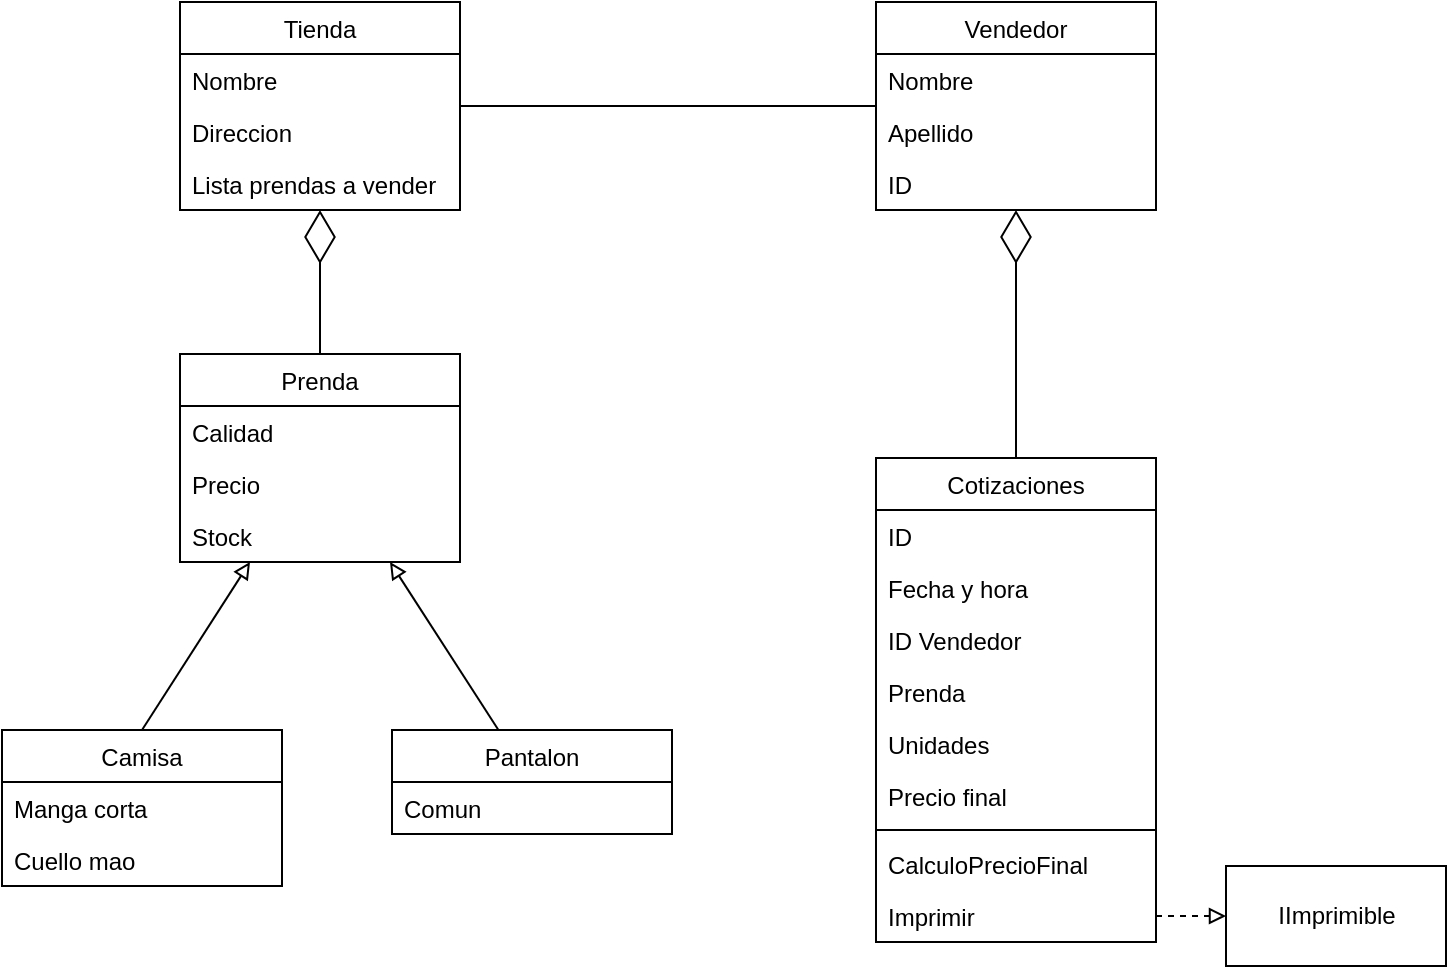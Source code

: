 <mxfile version="14.6.11" type="github"><diagram id="brDmOCcsBRRPeJv-jdYb" name="Page-1"><mxGraphModel dx="1422" dy="692" grid="0" gridSize="10" guides="1" tooltips="1" connect="1" arrows="1" fold="1" page="1" pageScale="1" pageWidth="827" pageHeight="1169" math="0" shadow="0"><root><mxCell id="0"/><mxCell id="1" parent="0"/><mxCell id="ctlZRlRIJ7Y5D4Xh1Cm3-5" value="Prenda" style="swimlane;fontStyle=0;childLayout=stackLayout;horizontal=1;startSize=26;fillColor=none;horizontalStack=0;resizeParent=1;resizeParentMax=0;resizeLast=0;collapsible=1;marginBottom=0;" vertex="1" parent="1"><mxGeometry x="171" y="210" width="140" height="104" as="geometry"/></mxCell><mxCell id="ctlZRlRIJ7Y5D4Xh1Cm3-73" value="Calidad" style="text;strokeColor=none;fillColor=none;align=left;verticalAlign=top;spacingLeft=4;spacingRight=4;overflow=hidden;rotatable=0;points=[[0,0.5],[1,0.5]];portConstraint=eastwest;" vertex="1" parent="ctlZRlRIJ7Y5D4Xh1Cm3-5"><mxGeometry y="26" width="140" height="26" as="geometry"/></mxCell><mxCell id="ctlZRlRIJ7Y5D4Xh1Cm3-75" value="Precio" style="text;strokeColor=none;fillColor=none;align=left;verticalAlign=top;spacingLeft=4;spacingRight=4;overflow=hidden;rotatable=0;points=[[0,0.5],[1,0.5]];portConstraint=eastwest;" vertex="1" parent="ctlZRlRIJ7Y5D4Xh1Cm3-5"><mxGeometry y="52" width="140" height="26" as="geometry"/></mxCell><mxCell id="ctlZRlRIJ7Y5D4Xh1Cm3-74" value="Stock" style="text;strokeColor=none;fillColor=none;align=left;verticalAlign=top;spacingLeft=4;spacingRight=4;overflow=hidden;rotatable=0;points=[[0,0.5],[1,0.5]];portConstraint=eastwest;" vertex="1" parent="ctlZRlRIJ7Y5D4Xh1Cm3-5"><mxGeometry y="78" width="140" height="26" as="geometry"/></mxCell><mxCell id="ctlZRlRIJ7Y5D4Xh1Cm3-25" style="rounded=0;orthogonalLoop=1;jettySize=auto;html=1;exitX=0.5;exitY=0;exitDx=0;exitDy=0;entryX=0.25;entryY=1;entryDx=0;entryDy=0;endArrow=block;endFill=0;" edge="1" parent="1" source="ctlZRlRIJ7Y5D4Xh1Cm3-9" target="ctlZRlRIJ7Y5D4Xh1Cm3-5"><mxGeometry relative="1" as="geometry"/></mxCell><mxCell id="ctlZRlRIJ7Y5D4Xh1Cm3-9" value="Camisa" style="swimlane;fontStyle=0;childLayout=stackLayout;horizontal=1;startSize=26;fillColor=none;horizontalStack=0;resizeParent=1;resizeParentMax=0;resizeLast=0;collapsible=1;marginBottom=0;" vertex="1" parent="1"><mxGeometry x="82" y="398" width="140" height="78" as="geometry"/></mxCell><mxCell id="ctlZRlRIJ7Y5D4Xh1Cm3-76" value="Manga corta" style="text;strokeColor=none;fillColor=none;align=left;verticalAlign=top;spacingLeft=4;spacingRight=4;overflow=hidden;rotatable=0;points=[[0,0.5],[1,0.5]];portConstraint=eastwest;" vertex="1" parent="ctlZRlRIJ7Y5D4Xh1Cm3-9"><mxGeometry y="26" width="140" height="26" as="geometry"/></mxCell><mxCell id="ctlZRlRIJ7Y5D4Xh1Cm3-77" value="Cuello mao" style="text;strokeColor=none;fillColor=none;align=left;verticalAlign=top;spacingLeft=4;spacingRight=4;overflow=hidden;rotatable=0;points=[[0,0.5],[1,0.5]];portConstraint=eastwest;" vertex="1" parent="ctlZRlRIJ7Y5D4Xh1Cm3-9"><mxGeometry y="52" width="140" height="26" as="geometry"/></mxCell><mxCell id="ctlZRlRIJ7Y5D4Xh1Cm3-26" style="edgeStyle=none;rounded=0;orthogonalLoop=1;jettySize=auto;html=1;endArrow=block;endFill=0;strokeColor=#000000;entryX=0.75;entryY=1;entryDx=0;entryDy=0;" edge="1" parent="1" source="ctlZRlRIJ7Y5D4Xh1Cm3-10" target="ctlZRlRIJ7Y5D4Xh1Cm3-5"><mxGeometry relative="1" as="geometry"><mxPoint x="271" y="280" as="targetPoint"/></mxGeometry></mxCell><mxCell id="ctlZRlRIJ7Y5D4Xh1Cm3-10" value="Pantalon" style="swimlane;fontStyle=0;childLayout=stackLayout;horizontal=1;startSize=26;fillColor=none;horizontalStack=0;resizeParent=1;resizeParentMax=0;resizeLast=0;collapsible=1;marginBottom=0;" vertex="1" parent="1"><mxGeometry x="277" y="398" width="140" height="52" as="geometry"/></mxCell><mxCell id="ctlZRlRIJ7Y5D4Xh1Cm3-78" value="Comun" style="text;strokeColor=none;fillColor=none;align=left;verticalAlign=top;spacingLeft=4;spacingRight=4;overflow=hidden;rotatable=0;points=[[0,0.5],[1,0.5]];portConstraint=eastwest;" vertex="1" parent="ctlZRlRIJ7Y5D4Xh1Cm3-10"><mxGeometry y="26" width="140" height="26" as="geometry"/></mxCell><mxCell id="ctlZRlRIJ7Y5D4Xh1Cm3-59" style="edgeStyle=none;rounded=0;orthogonalLoop=1;jettySize=auto;html=1;entryX=1;entryY=0.5;entryDx=0;entryDy=0;endArrow=none;endFill=0;strokeColor=#000000;" edge="1" parent="1" source="ctlZRlRIJ7Y5D4Xh1Cm3-11" target="ctlZRlRIJ7Y5D4Xh1Cm3-12"><mxGeometry relative="1" as="geometry"/></mxCell><mxCell id="ctlZRlRIJ7Y5D4Xh1Cm3-11" value="Vendedor" style="swimlane;fontStyle=0;childLayout=stackLayout;horizontal=1;startSize=26;fillColor=none;horizontalStack=0;resizeParent=1;resizeParentMax=0;resizeLast=0;collapsible=1;marginBottom=0;" vertex="1" parent="1"><mxGeometry x="519" y="34" width="140" height="104" as="geometry"/></mxCell><mxCell id="ctlZRlRIJ7Y5D4Xh1Cm3-61" value="Nombre" style="text;strokeColor=none;fillColor=none;align=left;verticalAlign=top;spacingLeft=4;spacingRight=4;overflow=hidden;rotatable=0;points=[[0,0.5],[1,0.5]];portConstraint=eastwest;" vertex="1" parent="ctlZRlRIJ7Y5D4Xh1Cm3-11"><mxGeometry y="26" width="140" height="26" as="geometry"/></mxCell><mxCell id="ctlZRlRIJ7Y5D4Xh1Cm3-62" value="Apellido" style="text;strokeColor=none;fillColor=none;align=left;verticalAlign=top;spacingLeft=4;spacingRight=4;overflow=hidden;rotatable=0;points=[[0,0.5],[1,0.5]];portConstraint=eastwest;" vertex="1" parent="ctlZRlRIJ7Y5D4Xh1Cm3-11"><mxGeometry y="52" width="140" height="26" as="geometry"/></mxCell><mxCell id="ctlZRlRIJ7Y5D4Xh1Cm3-63" value="ID" style="text;strokeColor=none;fillColor=none;align=left;verticalAlign=top;spacingLeft=4;spacingRight=4;overflow=hidden;rotatable=0;points=[[0,0.5],[1,0.5]];portConstraint=eastwest;" vertex="1" parent="ctlZRlRIJ7Y5D4Xh1Cm3-11"><mxGeometry y="78" width="140" height="26" as="geometry"/></mxCell><mxCell id="ctlZRlRIJ7Y5D4Xh1Cm3-12" value="Tienda" style="swimlane;fontStyle=0;childLayout=stackLayout;horizontal=1;startSize=26;fillColor=none;horizontalStack=0;resizeParent=1;resizeParentMax=0;resizeLast=0;collapsible=1;marginBottom=0;" vertex="1" parent="1"><mxGeometry x="171" y="34" width="140" height="104" as="geometry"/></mxCell><mxCell id="ctlZRlRIJ7Y5D4Xh1Cm3-72" value="Nombre" style="text;strokeColor=none;fillColor=none;align=left;verticalAlign=top;spacingLeft=4;spacingRight=4;overflow=hidden;rotatable=0;points=[[0,0.5],[1,0.5]];portConstraint=eastwest;" vertex="1" parent="ctlZRlRIJ7Y5D4Xh1Cm3-12"><mxGeometry y="26" width="140" height="26" as="geometry"/></mxCell><mxCell id="ctlZRlRIJ7Y5D4Xh1Cm3-71" value="Direccion" style="text;strokeColor=none;fillColor=none;align=left;verticalAlign=top;spacingLeft=4;spacingRight=4;overflow=hidden;rotatable=0;points=[[0,0.5],[1,0.5]];portConstraint=eastwest;" vertex="1" parent="ctlZRlRIJ7Y5D4Xh1Cm3-12"><mxGeometry y="52" width="140" height="26" as="geometry"/></mxCell><mxCell id="ctlZRlRIJ7Y5D4Xh1Cm3-70" value="Lista prendas a vender" style="text;strokeColor=none;fillColor=none;align=left;verticalAlign=top;spacingLeft=4;spacingRight=4;overflow=hidden;rotatable=0;points=[[0,0.5],[1,0.5]];portConstraint=eastwest;" vertex="1" parent="ctlZRlRIJ7Y5D4Xh1Cm3-12"><mxGeometry y="78" width="140" height="26" as="geometry"/></mxCell><mxCell id="ctlZRlRIJ7Y5D4Xh1Cm3-13" value="Cotizaciones" style="swimlane;fontStyle=0;childLayout=stackLayout;horizontal=1;startSize=26;fillColor=none;horizontalStack=0;resizeParent=1;resizeParentMax=0;resizeLast=0;collapsible=1;marginBottom=0;" vertex="1" parent="1"><mxGeometry x="519" y="262" width="140" height="242" as="geometry"/></mxCell><mxCell id="ctlZRlRIJ7Y5D4Xh1Cm3-68" value="ID" style="text;strokeColor=none;fillColor=none;align=left;verticalAlign=top;spacingLeft=4;spacingRight=4;overflow=hidden;rotatable=0;points=[[0,0.5],[1,0.5]];portConstraint=eastwest;" vertex="1" parent="ctlZRlRIJ7Y5D4Xh1Cm3-13"><mxGeometry y="26" width="140" height="26" as="geometry"/></mxCell><mxCell id="ctlZRlRIJ7Y5D4Xh1Cm3-64" value="Fecha y hora" style="text;strokeColor=none;fillColor=none;align=left;verticalAlign=top;spacingLeft=4;spacingRight=4;overflow=hidden;rotatable=0;points=[[0,0.5],[1,0.5]];portConstraint=eastwest;" vertex="1" parent="ctlZRlRIJ7Y5D4Xh1Cm3-13"><mxGeometry y="52" width="140" height="26" as="geometry"/></mxCell><mxCell id="ctlZRlRIJ7Y5D4Xh1Cm3-69" value="ID Vendedor" style="text;strokeColor=none;fillColor=none;align=left;verticalAlign=top;spacingLeft=4;spacingRight=4;overflow=hidden;rotatable=0;points=[[0,0.5],[1,0.5]];portConstraint=eastwest;" vertex="1" parent="ctlZRlRIJ7Y5D4Xh1Cm3-13"><mxGeometry y="78" width="140" height="26" as="geometry"/></mxCell><mxCell id="ctlZRlRIJ7Y5D4Xh1Cm3-65" value="Prenda" style="text;strokeColor=none;fillColor=none;align=left;verticalAlign=top;spacingLeft=4;spacingRight=4;overflow=hidden;rotatable=0;points=[[0,0.5],[1,0.5]];portConstraint=eastwest;" vertex="1" parent="ctlZRlRIJ7Y5D4Xh1Cm3-13"><mxGeometry y="104" width="140" height="26" as="geometry"/></mxCell><mxCell id="ctlZRlRIJ7Y5D4Xh1Cm3-66" value="Unidades" style="text;strokeColor=none;fillColor=none;align=left;verticalAlign=top;spacingLeft=4;spacingRight=4;overflow=hidden;rotatable=0;points=[[0,0.5],[1,0.5]];portConstraint=eastwest;" vertex="1" parent="ctlZRlRIJ7Y5D4Xh1Cm3-13"><mxGeometry y="130" width="140" height="26" as="geometry"/></mxCell><mxCell id="ctlZRlRIJ7Y5D4Xh1Cm3-67" value="Precio final" style="text;strokeColor=none;fillColor=none;align=left;verticalAlign=top;spacingLeft=4;spacingRight=4;overflow=hidden;rotatable=0;points=[[0,0.5],[1,0.5]];portConstraint=eastwest;" vertex="1" parent="ctlZRlRIJ7Y5D4Xh1Cm3-13"><mxGeometry y="156" width="140" height="26" as="geometry"/></mxCell><mxCell id="ctlZRlRIJ7Y5D4Xh1Cm3-89" value="" style="line;strokeWidth=1;fillColor=none;align=left;verticalAlign=middle;spacingTop=-1;spacingLeft=3;spacingRight=3;rotatable=0;labelPosition=right;points=[];portConstraint=eastwest;" vertex="1" parent="ctlZRlRIJ7Y5D4Xh1Cm3-13"><mxGeometry y="182" width="140" height="8" as="geometry"/></mxCell><mxCell id="ctlZRlRIJ7Y5D4Xh1Cm3-90" value="CalculoPrecioFinal" style="text;strokeColor=none;fillColor=none;align=left;verticalAlign=top;spacingLeft=4;spacingRight=4;overflow=hidden;rotatable=0;points=[[0,0.5],[1,0.5]];portConstraint=eastwest;" vertex="1" parent="ctlZRlRIJ7Y5D4Xh1Cm3-13"><mxGeometry y="190" width="140" height="26" as="geometry"/></mxCell><mxCell id="ctlZRlRIJ7Y5D4Xh1Cm3-91" value="Imprimir" style="text;strokeColor=none;fillColor=none;align=left;verticalAlign=top;spacingLeft=4;spacingRight=4;overflow=hidden;rotatable=0;points=[[0,0.5],[1,0.5]];portConstraint=eastwest;" vertex="1" parent="ctlZRlRIJ7Y5D4Xh1Cm3-13"><mxGeometry y="216" width="140" height="26" as="geometry"/></mxCell><mxCell id="ctlZRlRIJ7Y5D4Xh1Cm3-19" value="" style="endArrow=diamondThin;endFill=0;endSize=24;html=1;exitX=0.5;exitY=0;exitDx=0;exitDy=0;entryX=0.5;entryY=1;entryDx=0;entryDy=0;" edge="1" parent="1" source="ctlZRlRIJ7Y5D4Xh1Cm3-5" target="ctlZRlRIJ7Y5D4Xh1Cm3-12"><mxGeometry width="160" relative="1" as="geometry"><mxPoint x="351" y="240" as="sourcePoint"/><mxPoint x="511" y="240" as="targetPoint"/></mxGeometry></mxCell><mxCell id="ctlZRlRIJ7Y5D4Xh1Cm3-22" value="" style="endArrow=diamondThin;endFill=0;endSize=24;html=1;exitX=0.5;exitY=0;exitDx=0;exitDy=0;entryX=0.5;entryY=1;entryDx=0;entryDy=0;" edge="1" parent="1" source="ctlZRlRIJ7Y5D4Xh1Cm3-13" target="ctlZRlRIJ7Y5D4Xh1Cm3-11"><mxGeometry width="160" relative="1" as="geometry"><mxPoint x="362" y="180" as="sourcePoint"/><mxPoint x="362" y="122" as="targetPoint"/></mxGeometry></mxCell><mxCell id="ctlZRlRIJ7Y5D4Xh1Cm3-79" value="IImprimible" style="html=1;" vertex="1" parent="1"><mxGeometry x="694" y="466" width="110" height="50" as="geometry"/></mxCell><mxCell id="ctlZRlRIJ7Y5D4Xh1Cm3-92" style="edgeStyle=none;rounded=0;orthogonalLoop=1;jettySize=auto;html=1;exitX=1;exitY=0.5;exitDx=0;exitDy=0;entryX=0;entryY=0.5;entryDx=0;entryDy=0;endArrow=block;endFill=0;strokeColor=#000000;dashed=1;" edge="1" parent="1" source="ctlZRlRIJ7Y5D4Xh1Cm3-91" target="ctlZRlRIJ7Y5D4Xh1Cm3-79"><mxGeometry relative="1" as="geometry"/></mxCell></root></mxGraphModel></diagram></mxfile>